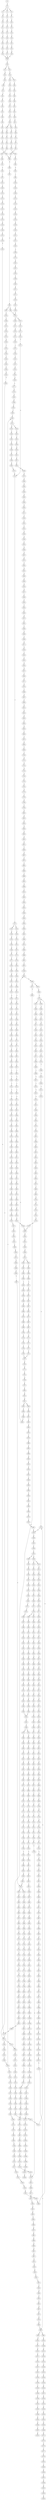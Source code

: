 strict digraph  {
	S0 -> S1 [ label = T ];
	S1 -> S2 [ label = A ];
	S1 -> S3 [ label = T ];
	S1 -> S4 [ label = C ];
	S2 -> S5 [ label = G ];
	S3 -> S6 [ label = G ];
	S4 -> S7 [ label = G ];
	S5 -> S8 [ label = A ];
	S6 -> S9 [ label = A ];
	S7 -> S10 [ label = A ];
	S8 -> S11 [ label = A ];
	S9 -> S12 [ label = A ];
	S10 -> S13 [ label = A ];
	S11 -> S14 [ label = C ];
	S12 -> S15 [ label = C ];
	S13 -> S16 [ label = C ];
	S14 -> S17 [ label = T ];
	S15 -> S18 [ label = T ];
	S16 -> S19 [ label = T ];
	S17 -> S20 [ label = T ];
	S18 -> S21 [ label = T ];
	S19 -> S22 [ label = T ];
	S20 -> S23 [ label = C ];
	S21 -> S24 [ label = C ];
	S22 -> S25 [ label = C ];
	S23 -> S26 [ label = A ];
	S24 -> S27 [ label = A ];
	S25 -> S28 [ label = A ];
	S26 -> S29 [ label = A ];
	S27 -> S29 [ label = A ];
	S28 -> S29 [ label = A ];
	S29 -> S30 [ label = C ];
	S30 -> S31 [ label = C ];
	S30 -> S32 [ label = T ];
	S31 -> S33 [ label = G ];
	S32 -> S34 [ label = G ];
	S33 -> S35 [ label = G ];
	S34 -> S36 [ label = G ];
	S34 -> S37 [ label = C ];
	S35 -> S38 [ label = C ];
	S36 -> S39 [ label = C ];
	S37 -> S40 [ label = C ];
	S38 -> S41 [ label = C ];
	S39 -> S42 [ label = C ];
	S40 -> S43 [ label = C ];
	S41 -> S44 [ label = C ];
	S42 -> S45 [ label = C ];
	S43 -> S46 [ label = T ];
	S44 -> S47 [ label = A ];
	S45 -> S48 [ label = A ];
	S46 -> S49 [ label = A ];
	S47 -> S50 [ label = G ];
	S48 -> S51 [ label = G ];
	S49 -> S52 [ label = G ];
	S50 -> S53 [ label = T ];
	S51 -> S54 [ label = G ];
	S52 -> S55 [ label = G ];
	S53 -> S56 [ label = T ];
	S54 -> S57 [ label = T ];
	S55 -> S58 [ label = T ];
	S56 -> S59 [ label = G ];
	S57 -> S60 [ label = G ];
	S58 -> S61 [ label = G ];
	S59 -> S62 [ label = T ];
	S60 -> S63 [ label = C ];
	S60 -> S64 [ label = G ];
	S61 -> S65 [ label = T ];
	S62 -> S66 [ label = G ];
	S63 -> S67 [ label = G ];
	S64 -> S68 [ label = G ];
	S65 -> S69 [ label = G ];
	S66 -> S70 [ label = C ];
	S67 -> S71 [ label = C ];
	S68 -> S72 [ label = C ];
	S69 -> S73 [ label = C ];
	S70 -> S74 [ label = G ];
	S71 -> S75 [ label = G ];
	S72 -> S76 [ label = T ];
	S73 -> S77 [ label = G ];
	S74 -> S78 [ label = T ];
	S75 -> S79 [ label = T ];
	S76 -> S80 [ label = T ];
	S77 -> S81 [ label = T ];
	S78 -> S82 [ label = C ];
	S79 -> S83 [ label = C ];
	S80 -> S84 [ label = C ];
	S81 -> S85 [ label = C ];
	S82 -> S86 [ label = G ];
	S83 -> S87 [ label = G ];
	S84 -> S88 [ label = G ];
	S85 -> S86 [ label = G ];
	S86 -> S89 [ label = A ];
	S87 -> S90 [ label = T ];
	S88 -> S91 [ label = A ];
	S89 -> S92 [ label = A ];
	S90 -> S93 [ label = G ];
	S91 -> S94 [ label = A ];
	S92 -> S95 [ label = C ];
	S93 -> S96 [ label = C ];
	S94 -> S97 [ label = C ];
	S95 -> S98 [ label = C ];
	S95 -> S99 [ label = A ];
	S96 -> S100 [ label = A ];
	S97 -> S101 [ label = A ];
	S98 -> S102 [ label = T ];
	S99 -> S103 [ label = C ];
	S100 -> S104 [ label = T ];
	S101 -> S105 [ label = C ];
	S102 -> S106 [ label = T ];
	S102 -> S107 [ label = G ];
	S103 -> S108 [ label = C ];
	S104 -> S109 [ label = C ];
	S105 -> S110 [ label = G ];
	S106 -> S111 [ label = C ];
	S107 -> S112 [ label = T ];
	S108 -> S113 [ label = C ];
	S109 -> S114 [ label = C ];
	S110 -> S115 [ label = C ];
	S111 -> S116 [ label = G ];
	S112 -> S117 [ label = C ];
	S113 -> S118 [ label = G ];
	S114 -> S119 [ label = G ];
	S115 -> S120 [ label = G ];
	S116 -> S121 [ label = T ];
	S117 -> S122 [ label = G ];
	S118 -> S123 [ label = T ];
	S119 -> S124 [ label = C ];
	S120 -> S125 [ label = C ];
	S121 -> S126 [ label = A ];
	S122 -> S127 [ label = C ];
	S123 -> S128 [ label = A ];
	S124 -> S129 [ label = A ];
	S125 -> S130 [ label = A ];
	S126 -> S131 [ label = C ];
	S127 -> S132 [ label = G ];
	S128 -> S133 [ label = C ];
	S129 -> S134 [ label = C ];
	S130 -> S135 [ label = C ];
	S131 -> S136 [ label = T ];
	S132 -> S137 [ label = C ];
	S133 -> S138 [ label = G ];
	S134 -> S139 [ label = G ];
	S135 -> S140 [ label = G ];
	S136 -> S141 [ label = T ];
	S137 -> S142 [ label = G ];
	S137 -> S143 [ label = A ];
	S138 -> S144 [ label = T ];
	S139 -> S145 [ label = T ];
	S140 -> S146 [ label = T ];
	S141 -> S147 [ label = C ];
	S142 -> S148 [ label = A ];
	S143 -> S149 [ label = A ];
	S144 -> S150 [ label = C ];
	S145 -> S151 [ label = C ];
	S146 -> S152 [ label = C ];
	S147 -> S153 [ label = A ];
	S148 -> S154 [ label = G ];
	S149 -> S155 [ label = C ];
	S150 -> S156 [ label = C ];
	S151 -> S157 [ label = G ];
	S152 -> S158 [ label = C ];
	S153 -> S159 [ label = A ];
	S154 -> S160 [ label = C ];
	S155 -> S161 [ label = C ];
	S156 -> S162 [ label = A ];
	S157 -> S163 [ label = A ];
	S158 -> S164 [ label = A ];
	S159 -> S165 [ label = G ];
	S160 -> S166 [ label = A ];
	S161 -> S167 [ label = C ];
	S162 -> S168 [ label = G ];
	S163 -> S169 [ label = G ];
	S164 -> S170 [ label = G ];
	S165 -> S171 [ label = C ];
	S166 -> S172 [ label = G ];
	S167 -> S173 [ label = G ];
	S168 -> S174 [ label = C ];
	S169 -> S175 [ label = C ];
	S170 -> S174 [ label = C ];
	S171 -> S176 [ label = G ];
	S172 -> S177 [ label = T ];
	S173 -> S178 [ label = T ];
	S174 -> S179 [ label = T ];
	S174 -> S180 [ label = G ];
	S175 -> S181 [ label = G ];
	S176 -> S182 [ label = A ];
	S177 -> S183 [ label = G ];
	S178 -> S184 [ label = A ];
	S179 -> S185 [ label = T ];
	S180 -> S186 [ label = A ];
	S181 -> S187 [ label = A ];
	S182 -> S188 [ label = G ];
	S183 -> S189 [ label = C ];
	S184 -> S190 [ label = C ];
	S185 -> S191 [ label = C ];
	S186 -> S192 [ label = G ];
	S187 -> S193 [ label = G ];
	S188 -> S194 [ label = T ];
	S189 -> S195 [ label = A ];
	S190 -> S196 [ label = A ];
	S191 -> S197 [ label = A ];
	S192 -> S198 [ label = T ];
	S193 -> S199 [ label = T ];
	S194 -> S200 [ label = C ];
	S195 -> S201 [ label = A ];
	S196 -> S202 [ label = G ];
	S197 -> S203 [ label = C ];
	S198 -> S204 [ label = C ];
	S199 -> S205 [ label = C ];
	S200 -> S206 [ label = C ];
	S201 -> S207 [ label = C ];
	S202 -> S208 [ label = C ];
	S203 -> S209 [ label = G ];
	S204 -> S206 [ label = C ];
	S204 -> S210 [ label = T ];
	S205 -> S211 [ label = G ];
	S206 -> S212 [ label = C ];
	S207 -> S213 [ label = A ];
	S208 -> S214 [ label = A ];
	S209 -> S215 [ label = C ];
	S210 -> S216 [ label = C ];
	S211 -> S217 [ label = A ];
	S212 -> S218 [ label = T ];
	S212 -> S219 [ label = G ];
	S213 -> S220 [ label = G ];
	S214 -> S221 [ label = G ];
	S215 -> S222 [ label = C ];
	S216 -> S223 [ label = G ];
	S217 -> S224 [ label = A ];
	S218 -> S225 [ label = C ];
	S219 -> S226 [ label = C ];
	S220 -> S227 [ label = C ];
	S221 -> S228 [ label = G ];
	S222 -> S229 [ label = C ];
	S223 -> S230 [ label = T ];
	S224 -> S231 [ label = C ];
	S225 -> S232 [ label = C ];
	S226 -> S233 [ label = C ];
	S227 -> S234 [ label = T ];
	S228 -> S235 [ label = T ];
	S229 -> S236 [ label = T ];
	S230 -> S237 [ label = C ];
	S231 -> S238 [ label = C ];
	S232 -> S239 [ label = G ];
	S233 -> S240 [ label = T ];
	S234 -> S241 [ label = A ];
	S235 -> S242 [ label = G ];
	S236 -> S243 [ label = T ];
	S237 -> S244 [ label = T ];
	S238 -> S102 [ label = T ];
	S239 -> S245 [ label = G ];
	S240 -> S246 [ label = G ];
	S241 -> S247 [ label = C ];
	S242 -> S248 [ label = C ];
	S243 -> S249 [ label = C ];
	S244 -> S250 [ label = G ];
	S245 -> S251 [ label = T ];
	S246 -> S252 [ label = T ];
	S247 -> S253 [ label = G ];
	S248 -> S254 [ label = A ];
	S249 -> S255 [ label = A ];
	S250 -> S256 [ label = T ];
	S251 -> S257 [ label = C ];
	S252 -> S258 [ label = C ];
	S253 -> S259 [ label = A ];
	S254 -> S260 [ label = C ];
	S255 -> S261 [ label = T ];
	S256 -> S262 [ label = T ];
	S257 -> S263 [ label = T ];
	S258 -> S264 [ label = G ];
	S259 -> S265 [ label = G ];
	S260 -> S266 [ label = G ];
	S261 -> S267 [ label = C ];
	S262 -> S268 [ label = C ];
	S263 -> S269 [ label = G ];
	S264 -> S270 [ label = C ];
	S265 -> S271 [ label = A ];
	S266 -> S272 [ label = C ];
	S267 -> S273 [ label = C ];
	S268 -> S274 [ label = C ];
	S269 -> S275 [ label = G ];
	S270 -> S132 [ label = G ];
	S271 -> S276 [ label = A ];
	S272 -> S277 [ label = G ];
	S273 -> S278 [ label = A ];
	S274 -> S279 [ label = G ];
	S275 -> S280 [ label = A ];
	S276 -> S281 [ label = C ];
	S277 -> S282 [ label = G ];
	S278 -> S283 [ label = G ];
	S279 -> S284 [ label = T ];
	S280 -> S285 [ label = G ];
	S281 -> S286 [ label = T ];
	S282 -> S287 [ label = T ];
	S283 -> S288 [ label = A ];
	S284 -> S289 [ label = G ];
	S285 -> S290 [ label = G ];
	S286 -> S291 [ label = G ];
	S287 -> S292 [ label = G ];
	S288 -> S293 [ label = A ];
	S289 -> S294 [ label = G ];
	S290 -> S295 [ label = G ];
	S291 -> S296 [ label = G ];
	S292 -> S297 [ label = C ];
	S293 -> S298 [ label = C ];
	S294 -> S299 [ label = C ];
	S295 -> S300 [ label = T ];
	S296 -> S301 [ label = C ];
	S297 -> S302 [ label = C ];
	S298 -> S303 [ label = C ];
	S299 -> S304 [ label = C ];
	S300 -> S305 [ label = G ];
	S301 -> S306 [ label = G ];
	S302 -> S307 [ label = G ];
	S303 -> S308 [ label = A ];
	S303 -> S309 [ label = G ];
	S304 -> S310 [ label = C ];
	S305 -> S311 [ label = T ];
	S306 -> S312 [ label = C ];
	S307 -> S313 [ label = C ];
	S308 -> S314 [ label = G ];
	S308 -> S315 [ label = C ];
	S309 -> S316 [ label = G ];
	S310 -> S317 [ label = G ];
	S311 -> S318 [ label = T ];
	S312 -> S319 [ label = A ];
	S313 -> S320 [ label = A ];
	S314 -> S321 [ label = A ];
	S315 -> S322 [ label = C ];
	S316 -> S323 [ label = A ];
	S317 -> S324 [ label = T ];
	S318 -> S325 [ label = C ];
	S319 -> S326 [ label = G ];
	S320 -> S327 [ label = A ];
	S321 -> S328 [ label = C ];
	S322 -> S329 [ label = A ];
	S323 -> S330 [ label = C ];
	S324 -> S331 [ label = C ];
	S325 -> S332 [ label = C ];
	S326 -> S333 [ label = C ];
	S327 -> S334 [ label = C ];
	S328 -> S335 [ label = T ];
	S329 -> S336 [ label = C ];
	S330 -> S337 [ label = G ];
	S331 -> S338 [ label = C ];
	S332 -> S339 [ label = A ];
	S333 -> S340 [ label = G ];
	S334 -> S341 [ label = C ];
	S335 -> S342 [ label = C ];
	S336 -> S343 [ label = C ];
	S337 -> S344 [ label = C ];
	S338 -> S345 [ label = A ];
	S339 -> S346 [ label = G ];
	S340 -> S347 [ label = G ];
	S341 -> S348 [ label = A ];
	S342 -> S349 [ label = C ];
	S343 -> S350 [ label = C ];
	S344 -> S351 [ label = C ];
	S345 -> S352 [ label = G ];
	S346 -> S353 [ label = C ];
	S347 -> S354 [ label = G ];
	S348 -> S355 [ label = G ];
	S349 -> S356 [ label = C ];
	S350 -> S357 [ label = C ];
	S351 -> S358 [ label = C ];
	S352 -> S359 [ label = T ];
	S353 -> S360 [ label = A ];
	S354 -> S361 [ label = T ];
	S355 -> S362 [ label = T ];
	S356 -> S363 [ label = A ];
	S357 -> S364 [ label = T ];
	S358 -> S365 [ label = A ];
	S359 -> S366 [ label = A ];
	S360 -> S367 [ label = G ];
	S361 -> S368 [ label = G ];
	S362 -> S369 [ label = C ];
	S363 -> S370 [ label = T ];
	S364 -> S371 [ label = T ];
	S365 -> S372 [ label = T ];
	S366 -> S373 [ label = G ];
	S367 -> S374 [ label = A ];
	S368 -> S375 [ label = C ];
	S369 -> S376 [ label = G ];
	S370 -> S377 [ label = C ];
	S371 -> S378 [ label = C ];
	S372 -> S379 [ label = C ];
	S373 -> S380 [ label = G ];
	S373 -> S381 [ label = C ];
	S374 -> S382 [ label = T ];
	S375 -> S383 [ label = C ];
	S376 -> S384 [ label = C ];
	S377 -> S385 [ label = T ];
	S378 -> S386 [ label = C ];
	S378 -> S387 [ label = G ];
	S379 -> S388 [ label = G ];
	S380 -> S389 [ label = G ];
	S381 -> S390 [ label = T ];
	S382 -> S391 [ label = A ];
	S383 -> S392 [ label = G ];
	S384 -> S393 [ label = G ];
	S385 -> S394 [ label = G ];
	S386 -> S395 [ label = T ];
	S387 -> S396 [ label = A ];
	S388 -> S397 [ label = T ];
	S389 -> S398 [ label = T ];
	S390 -> S399 [ label = C ];
	S391 -> S400 [ label = A ];
	S392 -> S401 [ label = C ];
	S393 -> S402 [ label = C ];
	S394 -> S403 [ label = C ];
	S395 -> S404 [ label = G ];
	S396 -> S405 [ label = T ];
	S397 -> S406 [ label = C ];
	S398 -> S407 [ label = C ];
	S399 -> S408 [ label = C ];
	S400 -> S409 [ label = A ];
	S401 -> S410 [ label = C ];
	S402 -> S411 [ label = A ];
	S403 -> S412 [ label = C ];
	S404 -> S413 [ label = T ];
	S405 -> S414 [ label = C ];
	S406 -> S415 [ label = C ];
	S407 -> S416 [ label = A ];
	S408 -> S417 [ label = A ];
	S409 -> S418 [ label = A ];
	S410 -> S419 [ label = G ];
	S411 -> S420 [ label = G ];
	S412 -> S421 [ label = A ];
	S413 -> S422 [ label = C ];
	S414 -> S423 [ label = G ];
	S415 -> S424 [ label = T ];
	S416 -> S425 [ label = C ];
	S417 -> S426 [ label = C ];
	S418 -> S427 [ label = A ];
	S419 -> S428 [ label = G ];
	S420 -> S429 [ label = C ];
	S421 -> S430 [ label = G ];
	S422 -> S431 [ label = C ];
	S423 -> S432 [ label = T ];
	S424 -> S433 [ label = C ];
	S425 -> S434 [ label = T ];
	S426 -> S435 [ label = C ];
	S427 -> S436 [ label = C ];
	S428 -> S437 [ label = T ];
	S429 -> S438 [ label = C ];
	S430 -> S439 [ label = T ];
	S431 -> S440 [ label = T ];
	S432 -> S441 [ label = T ];
	S433 -> S442 [ label = T ];
	S434 -> S443 [ label = C ];
	S435 -> S444 [ label = G ];
	S436 -> S445 [ label = T ];
	S437 -> S446 [ label = G ];
	S438 -> S447 [ label = G ];
	S439 -> S448 [ label = C ];
	S440 -> S449 [ label = T ];
	S441 -> S450 [ label = T ];
	S442 -> S451 [ label = T ];
	S443 -> S452 [ label = G ];
	S444 -> S453 [ label = G ];
	S445 -> S454 [ label = T ];
	S446 -> S455 [ label = G ];
	S447 -> S456 [ label = G ];
	S448 -> S457 [ label = G ];
	S449 -> S458 [ label = G ];
	S450 -> S459 [ label = G ];
	S451 -> S460 [ label = C ];
	S452 -> S461 [ label = C ];
	S453 -> S462 [ label = A ];
	S454 -> S463 [ label = T ];
	S455 -> S464 [ label = T ];
	S456 -> S465 [ label = T ];
	S457 -> S466 [ label = T ];
	S458 -> S467 [ label = T ];
	S459 -> S468 [ label = T ];
	S460 -> S469 [ label = T ];
	S461 -> S470 [ label = T ];
	S462 -> S471 [ label = C ];
	S463 -> S472 [ label = G ];
	S464 -> S473 [ label = G ];
	S465 -> S474 [ label = G ];
	S466 -> S475 [ label = A ];
	S467 -> S476 [ label = A ];
	S468 -> S477 [ label = A ];
	S469 -> S478 [ label = C ];
	S470 -> S479 [ label = T ];
	S471 -> S480 [ label = G ];
	S472 -> S481 [ label = C ];
	S473 -> S482 [ label = G ];
	S474 -> S483 [ label = G ];
	S475 -> S484 [ label = A ];
	S476 -> S485 [ label = G ];
	S477 -> S486 [ label = G ];
	S478 -> S487 [ label = G ];
	S479 -> S488 [ label = C ];
	S480 -> S489 [ label = T ];
	S481 -> S490 [ label = C ];
	S482 -> S491 [ label = A ];
	S483 -> S492 [ label = A ];
	S484 -> S493 [ label = G ];
	S485 -> S494 [ label = G ];
	S486 -> S495 [ label = G ];
	S487 -> S496 [ label = G ];
	S488 -> S497 [ label = A ];
	S489 -> S498 [ label = C ];
	S490 -> S499 [ label = G ];
	S491 -> S500 [ label = A ];
	S492 -> S501 [ label = A ];
	S493 -> S502 [ label = A ];
	S494 -> S503 [ label = A ];
	S495 -> S504 [ label = A ];
	S496 -> S505 [ label = A ];
	S497 -> S506 [ label = T ];
	S498 -> S507 [ label = G ];
	S499 -> S508 [ label = T ];
	S500 -> S509 [ label = C ];
	S501 -> S510 [ label = G ];
	S502 -> S511 [ label = C ];
	S503 -> S512 [ label = G ];
	S504 -> S513 [ label = A ];
	S505 -> S514 [ label = G ];
	S506 -> S515 [ label = C ];
	S507 -> S516 [ label = T ];
	S508 -> S517 [ label = A ];
	S509 -> S518 [ label = C ];
	S510 -> S519 [ label = A ];
	S511 -> S520 [ label = G ];
	S512 -> S521 [ label = A ];
	S513 -> S522 [ label = A ];
	S514 -> S523 [ label = A ];
	S515 -> S524 [ label = C ];
	S516 -> S525 [ label = G ];
	S517 -> S526 [ label = G ];
	S518 -> S527 [ label = T ];
	S519 -> S528 [ label = A ];
	S520 -> S529 [ label = G ];
	S521 -> S530 [ label = G ];
	S522 -> S531 [ label = G ];
	S523 -> S532 [ label = G ];
	S524 -> S278 [ label = A ];
	S525 -> S533 [ label = A ];
	S526 -> S534 [ label = C ];
	S527 -> S535 [ label = C ];
	S528 -> S536 [ label = C ];
	S529 -> S537 [ label = C ];
	S530 -> S538 [ label = G ];
	S531 -> S539 [ label = G ];
	S532 -> S540 [ label = G ];
	S533 -> S541 [ label = C ];
	S534 -> S542 [ label = C ];
	S535 -> S543 [ label = G ];
	S536 -> S544 [ label = G ];
	S537 -> S545 [ label = T ];
	S538 -> S546 [ label = T ];
	S539 -> S547 [ label = T ];
	S540 -> S548 [ label = T ];
	S541 -> S549 [ label = C ];
	S542 -> S550 [ label = G ];
	S543 -> S551 [ label = G ];
	S544 -> S552 [ label = G ];
	S545 -> S553 [ label = C ];
	S546 -> S554 [ label = C ];
	S547 -> S555 [ label = C ];
	S548 -> S554 [ label = C ];
	S549 -> S556 [ label = G ];
	S550 -> S557 [ label = G ];
	S551 -> S558 [ label = C ];
	S552 -> S559 [ label = C ];
	S553 -> S560 [ label = T ];
	S554 -> S561 [ label = C ];
	S555 -> S562 [ label = C ];
	S556 -> S563 [ label = G ];
	S557 -> S564 [ label = T ];
	S558 -> S565 [ label = A ];
	S559 -> S566 [ label = A ];
	S560 -> S567 [ label = C ];
	S561 -> S568 [ label = C ];
	S562 -> S569 [ label = C ];
	S563 -> S570 [ label = T ];
	S564 -> S571 [ label = G ];
	S565 -> S572 [ label = C ];
	S566 -> S573 [ label = C ];
	S567 -> S574 [ label = G ];
	S568 -> S575 [ label = A ];
	S568 -> S576 [ label = G ];
	S569 -> S577 [ label = G ];
	S570 -> S578 [ label = C ];
	S571 -> S579 [ label = A ];
	S572 -> S580 [ label = G ];
	S573 -> S581 [ label = C ];
	S573 -> S582 [ label = T ];
	S574 -> S583 [ label = A ];
	S575 -> S584 [ label = G ];
	S576 -> S585 [ label = G ];
	S577 -> S586 [ label = A ];
	S578 -> S587 [ label = G ];
	S579 -> S588 [ label = C ];
	S580 -> S589 [ label = C ];
	S581 -> S590 [ label = G ];
	S582 -> S591 [ label = G ];
	S583 -> S592 [ label = A ];
	S584 -> S593 [ label = A ];
	S585 -> S594 [ label = A ];
	S586 -> S595 [ label = A ];
	S587 -> S596 [ label = C ];
	S588 -> S597 [ label = G ];
	S589 -> S598 [ label = G ];
	S590 -> S599 [ label = G ];
	S591 -> S600 [ label = G ];
	S592 -> S601 [ label = G ];
	S593 -> S602 [ label = G ];
	S594 -> S603 [ label = G ];
	S595 -> S604 [ label = G ];
	S596 -> S605 [ label = G ];
	S597 -> S606 [ label = T ];
	S598 -> S607 [ label = C ];
	S599 -> S608 [ label = G ];
	S600 -> S609 [ label = G ];
	S601 -> S610 [ label = T ];
	S602 -> S611 [ label = C ];
	S603 -> S612 [ label = G ];
	S604 -> S613 [ label = T ];
	S605 -> S614 [ label = T ];
	S606 -> S615 [ label = G ];
	S607 -> S616 [ label = G ];
	S608 -> S617 [ label = A ];
	S609 -> S618 [ label = A ];
	S610 -> S619 [ label = C ];
	S611 -> S620 [ label = C ];
	S612 -> S621 [ label = C ];
	S613 -> S622 [ label = C ];
	S614 -> S623 [ label = A ];
	S615 -> S624 [ label = G ];
	S616 -> S625 [ label = C ];
	S616 -> S626 [ label = G ];
	S617 -> S627 [ label = A ];
	S618 -> S628 [ label = A ];
	S619 -> S629 [ label = G ];
	S620 -> S630 [ label = A ];
	S621 -> S631 [ label = G ];
	S622 -> S632 [ label = G ];
	S623 -> S633 [ label = G ];
	S624 -> S634 [ label = G ];
	S625 -> S635 [ label = G ];
	S626 -> S636 [ label = C ];
	S627 -> S637 [ label = T ];
	S628 -> S638 [ label = C ];
	S629 -> S639 [ label = C ];
	S630 -> S640 [ label = C ];
	S631 -> S641 [ label = T ];
	S632 -> S642 [ label = A ];
	S633 -> S643 [ label = C ];
	S634 -> S644 [ label = T ];
	S635 -> S645 [ label = T ];
	S636 -> S646 [ label = T ];
	S637 -> S647 [ label = T ];
	S638 -> S648 [ label = T ];
	S639 -> S649 [ label = G ];
	S640 -> S650 [ label = G ];
	S641 -> S651 [ label = G ];
	S642 -> S652 [ label = G ];
	S643 -> S653 [ label = C ];
	S644 -> S654 [ label = A ];
	S645 -> S655 [ label = C ];
	S646 -> S656 [ label = G ];
	S647 -> S657 [ label = G ];
	S648 -> S658 [ label = G ];
	S649 -> S659 [ label = G ];
	S650 -> S660 [ label = G ];
	S651 -> S661 [ label = G ];
	S652 -> S662 [ label = G ];
	S653 -> S663 [ label = G ];
	S654 -> S664 [ label = C ];
	S655 -> S665 [ label = G ];
	S656 -> S666 [ label = G ];
	S657 -> S667 [ label = A ];
	S658 -> S668 [ label = G ];
	S659 -> S669 [ label = C ];
	S660 -> S670 [ label = T ];
	S661 -> S671 [ label = T ];
	S662 -> S672 [ label = T ];
	S663 -> S673 [ label = C ];
	S664 -> S674 [ label = T ];
	S665 -> S675 [ label = A ];
	S666 -> S676 [ label = A ];
	S667 -> S677 [ label = A ];
	S668 -> S678 [ label = A ];
	S669 -> S679 [ label = T ];
	S670 -> S680 [ label = T ];
	S671 -> S681 [ label = A ];
	S672 -> S682 [ label = A ];
	S673 -> S683 [ label = T ];
	S674 -> S684 [ label = A ];
	S675 -> S685 [ label = C ];
	S676 -> S686 [ label = A ];
	S677 -> S687 [ label = C ];
	S678 -> S688 [ label = C ];
	S679 -> S689 [ label = A ];
	S680 -> S690 [ label = A ];
	S681 -> S691 [ label = T ];
	S682 -> S692 [ label = T ];
	S683 -> S693 [ label = G ];
	S684 -> S694 [ label = T ];
	S685 -> S695 [ label = G ];
	S686 -> S696 [ label = T ];
	S687 -> S697 [ label = C ];
	S688 -> S698 [ label = C ];
	S689 -> S699 [ label = T ];
	S690 -> S700 [ label = C ];
	S691 -> S701 [ label = G ];
	S692 -> S702 [ label = A ];
	S693 -> S703 [ label = G ];
	S694 -> S704 [ label = T ];
	S695 -> S705 [ label = C ];
	S696 -> S706 [ label = G ];
	S697 -> S707 [ label = C ];
	S698 -> S708 [ label = C ];
	S699 -> S709 [ label = A ];
	S700 -> S710 [ label = T ];
	S701 -> S711 [ label = A ];
	S702 -> S712 [ label = A ];
	S703 -> S713 [ label = A ];
	S704 -> S714 [ label = G ];
	S705 -> S715 [ label = G ];
	S706 -> S716 [ label = G ];
	S707 -> S717 [ label = G ];
	S708 -> S718 [ label = G ];
	S709 -> S719 [ label = G ];
	S710 -> S720 [ label = G ];
	S711 -> S721 [ label = G ];
	S712 -> S722 [ label = G ];
	S713 -> S723 [ label = A ];
	S714 -> S724 [ label = G ];
	S715 -> S725 [ label = C ];
	S716 -> S726 [ label = G ];
	S717 -> S727 [ label = T ];
	S718 -> S728 [ label = T ];
	S719 -> S729 [ label = T ];
	S720 -> S730 [ label = C ];
	S721 -> S731 [ label = C ];
	S722 -> S732 [ label = T ];
	S723 -> S733 [ label = G ];
	S724 -> S734 [ label = A ];
	S725 -> S735 [ label = C ];
	S726 -> S736 [ label = G ];
	S727 -> S737 [ label = C ];
	S728 -> S738 [ label = C ];
	S729 -> S739 [ label = A ];
	S730 -> S740 [ label = A ];
	S731 -> S741 [ label = G ];
	S732 -> S742 [ label = C ];
	S733 -> S743 [ label = A ];
	S734 -> S744 [ label = A ];
	S735 -> S745 [ label = T ];
	S736 -> S746 [ label = T ];
	S737 -> S747 [ label = T ];
	S738 -> S748 [ label = T ];
	S739 -> S749 [ label = G ];
	S740 -> S750 [ label = G ];
	S741 -> S751 [ label = G ];
	S742 -> S752 [ label = G ];
	S743 -> S753 [ label = A ];
	S744 -> S754 [ label = C ];
	S745 -> S755 [ label = C ];
	S746 -> S756 [ label = C ];
	S747 -> S757 [ label = C ];
	S748 -> S757 [ label = C ];
	S749 -> S758 [ label = C ];
	S750 -> S759 [ label = A ];
	S751 -> S760 [ label = T ];
	S752 -> S761 [ label = T ];
	S753 -> S536 [ label = C ];
	S754 -> S762 [ label = G ];
	S755 -> S763 [ label = G ];
	S756 -> S764 [ label = C ];
	S757 -> S765 [ label = G ];
	S758 -> S766 [ label = C ];
	S759 -> S767 [ label = C ];
	S760 -> S768 [ label = C ];
	S761 -> S769 [ label = G ];
	S762 -> S770 [ label = G ];
	S763 -> S771 [ label = G ];
	S764 -> S772 [ label = G ];
	S765 -> S773 [ label = G ];
	S766 -> S774 [ label = G ];
	S767 -> S775 [ label = G ];
	S768 -> S776 [ label = G ];
	S769 -> S777 [ label = G ];
	S770 -> S778 [ label = T ];
	S771 -> S779 [ label = G ];
	S772 -> S780 [ label = C ];
	S773 -> S781 [ label = C ];
	S774 -> S782 [ label = A ];
	S775 -> S783 [ label = G ];
	S776 -> S784 [ label = C ];
	S777 -> S785 [ label = T ];
	S778 -> S786 [ label = A ];
	S779 -> S787 [ label = C ];
	S780 -> S788 [ label = C ];
	S781 -> S789 [ label = A ];
	S782 -> S790 [ label = A ];
	S783 -> S791 [ label = A ];
	S784 -> S792 [ label = A ];
	S785 -> S793 [ label = A ];
	S786 -> S794 [ label = C ];
	S787 -> S795 [ label = T ];
	S788 -> S796 [ label = G ];
	S789 -> S797 [ label = C ];
	S790 -> S798 [ label = A ];
	S791 -> S799 [ label = C ];
	S792 -> S800 [ label = C ];
	S793 -> S801 [ label = C ];
	S794 -> S802 [ label = G ];
	S795 -> S803 [ label = C ];
	S796 -> S804 [ label = G ];
	S797 -> S805 [ label = C ];
	S798 -> S806 [ label = C ];
	S799 -> S807 [ label = A ];
	S800 -> S808 [ label = G ];
	S801 -> S809 [ label = C ];
	S802 -> S810 [ label = A ];
	S803 -> S811 [ label = A ];
	S804 -> S812 [ label = A ];
	S805 -> S813 [ label = G ];
	S806 -> S814 [ label = C ];
	S807 -> S815 [ label = C ];
	S808 -> S816 [ label = C ];
	S809 -> S817 [ label = G ];
	S810 -> S818 [ label = A ];
	S811 -> S819 [ label = C ];
	S812 -> S820 [ label = A ];
	S813 -> S821 [ label = A ];
	S814 -> S822 [ label = C ];
	S815 -> S823 [ label = A ];
	S816 -> S824 [ label = G ];
	S817 -> S825 [ label = G ];
	S818 -> S826 [ label = G ];
	S819 -> S827 [ label = G ];
	S820 -> S828 [ label = C ];
	S821 -> S829 [ label = G ];
	S821 -> S830 [ label = A ];
	S822 -> S831 [ label = C ];
	S823 -> S832 [ label = C ];
	S824 -> S833 [ label = C ];
	S825 -> S834 [ label = T ];
	S826 -> S835 [ label = A ];
	S827 -> S836 [ label = T ];
	S828 -> S837 [ label = T ];
	S829 -> S838 [ label = T ];
	S830 -> S839 [ label = T ];
	S831 -> S840 [ label = G ];
	S832 -> S841 [ label = C ];
	S833 -> S616 [ label = G ];
	S834 -> S842 [ label = G ];
	S835 -> S843 [ label = A ];
	S836 -> S844 [ label = C ];
	S837 -> S845 [ label = G ];
	S838 -> S846 [ label = C ];
	S839 -> S847 [ label = G ];
	S840 -> S848 [ label = A ];
	S841 -> S849 [ label = T ];
	S842 -> S850 [ label = G ];
	S843 -> S851 [ label = G ];
	S844 -> S852 [ label = C ];
	S845 -> S853 [ label = C ];
	S846 -> S854 [ label = C ];
	S847 -> S855 [ label = T ];
	S848 -> S856 [ label = C ];
	S849 -> S857 [ label = C ];
	S850 -> S858 [ label = T ];
	S851 -> S859 [ label = T ];
	S852 -> S860 [ label = A ];
	S853 -> S861 [ label = A ];
	S854 -> S862 [ label = A ];
	S855 -> S863 [ label = A ];
	S856 -> S864 [ label = T ];
	S857 -> S865 [ label = T ];
	S858 -> S866 [ label = T ];
	S859 -> S867 [ label = G ];
	S860 -> S170 [ label = G ];
	S861 -> S868 [ label = A ];
	S862 -> S869 [ label = G ];
	S863 -> S870 [ label = G ];
	S864 -> S871 [ label = A ];
	S865 -> S872 [ label = A ];
	S866 -> S873 [ label = A ];
	S867 -> S874 [ label = T ];
	S868 -> S875 [ label = C ];
	S869 -> S876 [ label = T ];
	S869 -> S877 [ label = C ];
	S870 -> S878 [ label = T ];
	S871 -> S879 [ label = G ];
	S872 -> S880 [ label = G ];
	S873 -> S881 [ label = G ];
	S874 -> S882 [ label = C ];
	S875 -> S883 [ label = C ];
	S876 -> S884 [ label = A ];
	S877 -> S885 [ label = T ];
	S878 -> S886 [ label = T ];
	S879 -> S887 [ label = A ];
	S880 -> S888 [ label = A ];
	S881 -> S889 [ label = A ];
	S882 -> S890 [ label = C ];
	S883 -> S891 [ label = A ];
	S884 -> S373 [ label = G ];
	S885 -> S185 [ label = T ];
	S886 -> S892 [ label = T ];
	S887 -> S893 [ label = A ];
	S888 -> S894 [ label = A ];
	S889 -> S895 [ label = A ];
	S890 -> S896 [ label = T ];
	S891 -> S897 [ label = G ];
	S892 -> S898 [ label = C ];
	S893 -> S899 [ label = T ];
	S894 -> S900 [ label = C ];
	S895 -> S901 [ label = G ];
	S896 -> S902 [ label = G ];
	S897 -> S903 [ label = A ];
	S898 -> S904 [ label = A ];
	S899 -> S905 [ label = C ];
	S900 -> S906 [ label = G ];
	S901 -> S907 [ label = G ];
	S902 -> S908 [ label = G ];
	S903 -> S909 [ label = A ];
	S904 -> S910 [ label = C ];
	S905 -> S911 [ label = G ];
	S906 -> S912 [ label = A ];
	S907 -> S913 [ label = G ];
	S908 -> S914 [ label = C ];
	S909 -> S915 [ label = C ];
	S910 -> S916 [ label = T ];
	S911 -> S917 [ label = G ];
	S912 -> S918 [ label = G ];
	S913 -> S919 [ label = G ];
	S914 -> S920 [ label = C ];
	S915 -> S921 [ label = A ];
	S916 -> S922 [ label = C ];
	S917 -> S923 [ label = G ];
	S918 -> S924 [ label = G ];
	S919 -> S925 [ label = G ];
	S920 -> S926 [ label = T ];
	S921 -> S927 [ label = G ];
	S922 -> S928 [ label = C ];
	S923 -> S929 [ label = T ];
	S924 -> S930 [ label = T ];
	S925 -> S931 [ label = T ];
	S926 -> S932 [ label = G ];
	S927 -> S933 [ label = C ];
	S928 -> S934 [ label = T ];
	S929 -> S935 [ label = A ];
	S930 -> S936 [ label = G ];
	S931 -> S937 [ label = C ];
	S932 -> S938 [ label = G ];
	S933 -> S939 [ label = C ];
	S934 -> S940 [ label = T ];
	S935 -> S941 [ label = T ];
	S936 -> S942 [ label = T ];
	S937 -> S943 [ label = C ];
	S938 -> S944 [ label = G ];
	S939 -> S945 [ label = G ];
	S940 -> S946 [ label = T ];
	S941 -> S947 [ label = C ];
	S942 -> S948 [ label = C ];
	S943 -> S949 [ label = G ];
	S944 -> S950 [ label = T ];
	S945 -> S951 [ label = T ];
	S946 -> S952 [ label = C ];
	S947 -> S953 [ label = C ];
	S948 -> S954 [ label = C ];
	S949 -> S955 [ label = T ];
	S950 -> S956 [ label = C ];
	S951 -> S957 [ label = C ];
	S952 -> S958 [ label = A ];
	S953 -> S959 [ label = C ];
	S954 -> S960 [ label = C ];
	S955 -> S961 [ label = C ];
	S956 -> S962 [ label = C ];
	S957 -> S963 [ label = C ];
	S958 -> S964 [ label = T ];
	S959 -> S965 [ label = G ];
	S960 -> S966 [ label = T ];
	S961 -> S967 [ label = G ];
	S962 -> S968 [ label = C ];
	S963 -> S969 [ label = T ];
	S964 -> S970 [ label = C ];
	S965 -> S971 [ label = A ];
	S966 -> S972 [ label = G ];
	S967 -> S973 [ label = G ];
	S968 -> S974 [ label = G ];
	S969 -> S975 [ label = C ];
	S970 -> S976 [ label = C ];
	S971 -> S977 [ label = A ];
	S972 -> S978 [ label = T ];
	S973 -> S979 [ label = A ];
	S974 -> S980 [ label = A ];
	S975 -> S981 [ label = T ];
	S976 -> S982 [ label = A ];
	S977 -> S983 [ label = A ];
	S978 -> S984 [ label = C ];
	S979 -> S985 [ label = A ];
	S980 -> S986 [ label = G ];
	S981 -> S987 [ label = G ];
	S982 -> S283 [ label = G ];
	S983 -> S988 [ label = G ];
	S984 -> S989 [ label = C ];
	S985 -> S990 [ label = C ];
	S986 -> S991 [ label = T ];
	S987 -> S992 [ label = T ];
	S988 -> S993 [ label = T ];
	S989 -> S994 [ label = T ];
	S990 -> S995 [ label = A ];
	S990 -> S996 [ label = T ];
	S991 -> S997 [ label = C ];
	S992 -> S998 [ label = C ];
	S993 -> S999 [ label = G ];
	S994 -> S1000 [ label = A ];
	S995 -> S1001 [ label = G ];
	S996 -> S1002 [ label = A ];
	S997 -> S1003 [ label = C ];
	S998 -> S1004 [ label = G ];
	S999 -> S1005 [ label = T ];
	S1000 -> S1006 [ label = C ];
	S1001 -> S1007 [ label = G ];
	S1002 -> S1008 [ label = C ];
	S1003 -> S862 [ label = A ];
	S1004 -> S1009 [ label = T ];
	S1005 -> S1010 [ label = C ];
	S1006 -> S1011 [ label = T ];
	S1007 -> S1012 [ label = A ];
	S1008 -> S1013 [ label = A ];
	S1009 -> S1014 [ label = G ];
	S1010 -> S1015 [ label = G ];
	S1011 -> S1016 [ label = A ];
	S1012 -> S1017 [ label = A ];
	S1013 -> S1018 [ label = A ];
	S1014 -> S1019 [ label = G ];
	S1015 -> S1020 [ label = T ];
	S1016 -> S1021 [ label = C ];
	S1017 -> S1022 [ label = T ];
	S1018 -> S1023 [ label = C ];
	S1019 -> S1024 [ label = T ];
	S1020 -> S1025 [ label = C ];
	S1021 -> S1026 [ label = C ];
	S1022 -> S1027 [ label = A ];
	S1023 -> S1028 [ label = G ];
	S1024 -> S793 [ label = A ];
	S1025 -> S1029 [ label = G ];
	S1026 -> S1030 [ label = A ];
	S1027 -> S1031 [ label = G ];
	S1028 -> S1032 [ label = A ];
	S1029 -> S1033 [ label = G ];
	S1030 -> S1034 [ label = G ];
	S1031 -> S1035 [ label = T ];
	S1032 -> S1036 [ label = A ];
	S1033 -> S1037 [ label = A ];
	S1034 -> S1038 [ label = G ];
	S1035 -> S1039 [ label = C ];
	S1036 -> S1040 [ label = A ];
	S1037 -> S1041 [ label = A ];
	S1038 -> S1042 [ label = A ];
	S1039 -> S1043 [ label = T ];
	S1040 -> S1044 [ label = A ];
	S1041 -> S990 [ label = C ];
	S1042 -> S1045 [ label = G ];
	S1043 -> S1046 [ label = C ];
	S1044 -> S1047 [ label = C ];
	S1045 -> S1048 [ label = A ];
	S1046 -> S1049 [ label = T ];
	S1047 -> S1050 [ label = A ];
	S1048 -> S1051 [ label = G ];
	S1049 -> S1052 [ label = C ];
	S1050 -> S1053 [ label = G ];
	S1051 -> S1054 [ label = T ];
	S1052 -> S1055 [ label = T ];
	S1053 -> S1056 [ label = A ];
	S1054 -> S1057 [ label = C ];
	S1055 -> S1058 [ label = G ];
	S1056 -> S1059 [ label = A ];
	S1057 -> S1060 [ label = A ];
	S1058 -> S1061 [ label = A ];
	S1059 -> S1062 [ label = G ];
	S1060 -> S1063 [ label = G ];
	S1061 -> S1064 [ label = G ];
	S1062 -> S1065 [ label = G ];
	S1063 -> S1066 [ label = G ];
	S1064 -> S1067 [ label = T ];
	S1065 -> S1068 [ label = G ];
	S1066 -> S1069 [ label = A ];
	S1067 -> S1070 [ label = A ];
	S1068 -> S1071 [ label = G ];
	S1069 -> S1072 [ label = C ];
	S1071 -> S1073 [ label = T ];
	S1072 -> S1074 [ label = C ];
	S1073 -> S1075 [ label = C ];
	S1074 -> S1076 [ label = A ];
	S1075 -> S1077 [ label = T ];
	S1076 -> S1078 [ label = G ];
	S1077 -> S1079 [ label = C ];
	S1078 -> S1080 [ label = T ];
	S1079 -> S1081 [ label = T ];
	S1080 -> S1082 [ label = C ];
	S1081 -> S1083 [ label = C ];
	S1082 -> S1084 [ label = T ];
	S1083 -> S1085 [ label = G ];
	S1084 -> S1086 [ label = C ];
	S1085 -> S1087 [ label = T ];
	S1086 -> S1088 [ label = T ];
	S1087 -> S1089 [ label = G ];
	S1088 -> S1090 [ label = G ];
	S1089 -> S1091 [ label = G ];
	S1090 -> S1092 [ label = T ];
	S1091 -> S1093 [ label = T ];
	S1092 -> S1094 [ label = A ];
	S1093 -> S1095 [ label = A ];
}

